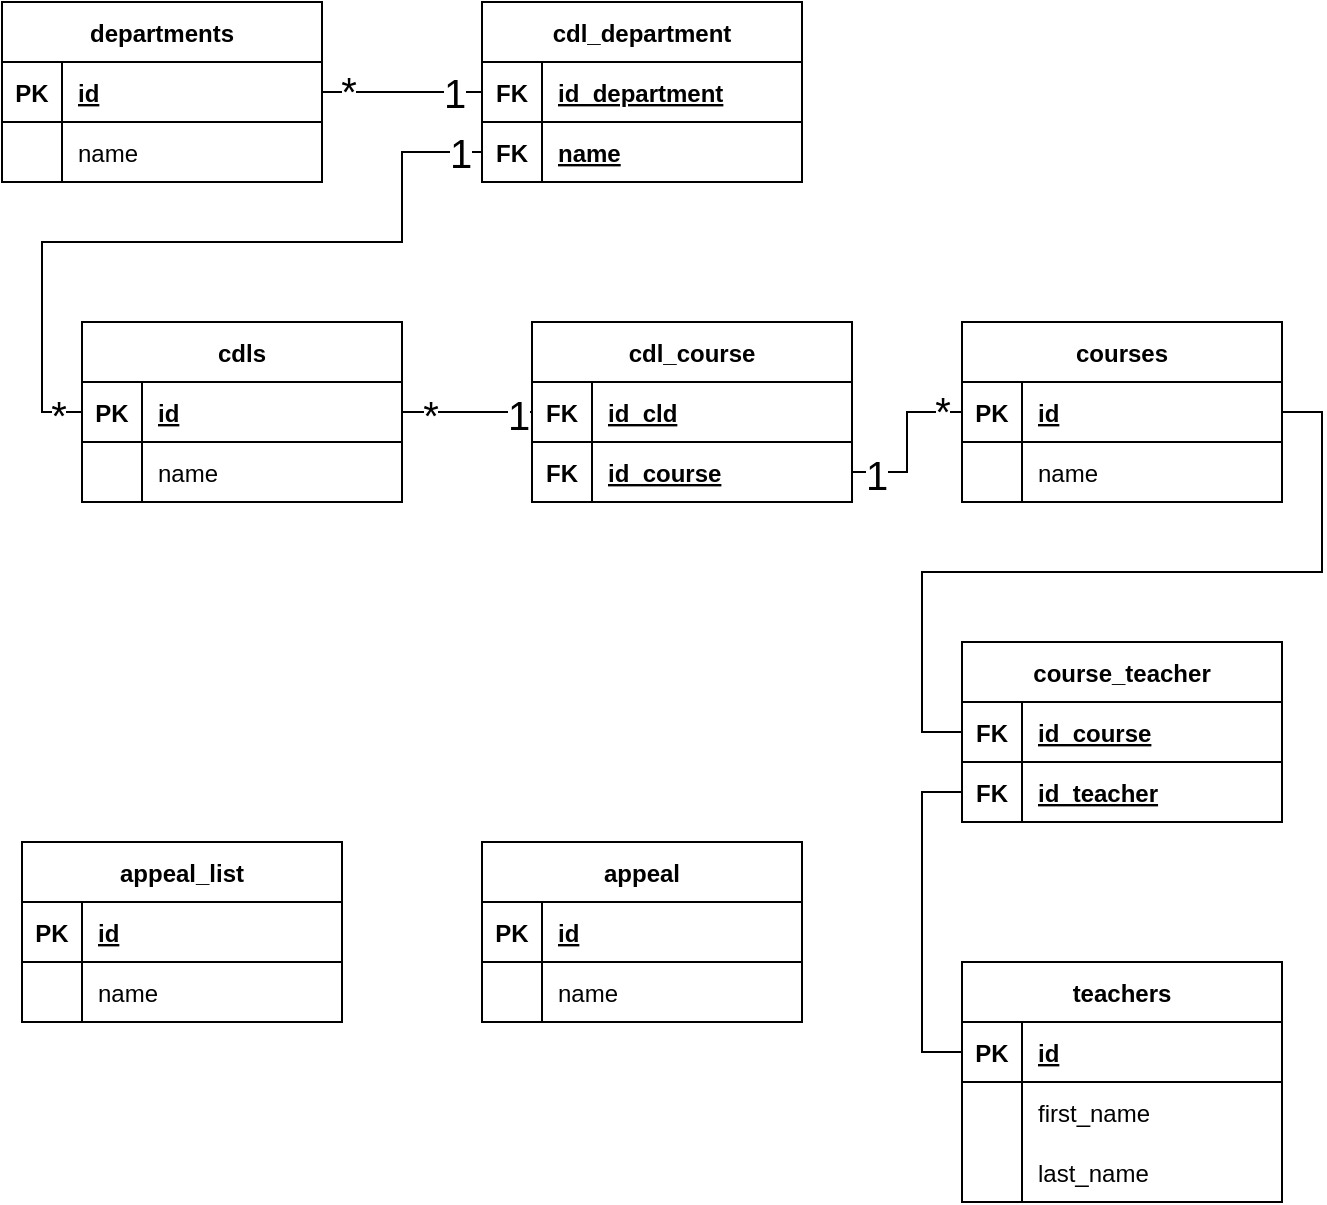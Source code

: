 <mxfile version="20.8.23" type="github">
  <diagram id="R2lEEEUBdFMjLlhIrx00" name="Page-1">
    <mxGraphModel dx="1194" dy="766" grid="1" gridSize="10" guides="1" tooltips="1" connect="1" arrows="1" fold="1" page="1" pageScale="1" pageWidth="850" pageHeight="1100" math="0" shadow="0" extFonts="Permanent Marker^https://fonts.googleapis.com/css?family=Permanent+Marker">
      <root>
        <mxCell id="0" />
        <mxCell id="1" parent="0" />
        <mxCell id="ccKUjqN4InWW9yw_qrIi-1" value="departments" style="shape=table;startSize=30;container=1;collapsible=1;childLayout=tableLayout;fixedRows=1;rowLines=0;fontStyle=1;align=center;resizeLast=1;" vertex="1" parent="1">
          <mxGeometry x="80" y="40" width="160" height="90" as="geometry" />
        </mxCell>
        <mxCell id="ccKUjqN4InWW9yw_qrIi-2" value="" style="shape=tableRow;horizontal=0;startSize=0;swimlaneHead=0;swimlaneBody=0;fillColor=none;collapsible=0;dropTarget=0;points=[[0,0.5],[1,0.5]];portConstraint=eastwest;top=0;left=0;right=0;bottom=1;" vertex="1" parent="ccKUjqN4InWW9yw_qrIi-1">
          <mxGeometry y="30" width="160" height="30" as="geometry" />
        </mxCell>
        <mxCell id="ccKUjqN4InWW9yw_qrIi-3" value="PK" style="shape=partialRectangle;connectable=0;fillColor=none;top=0;left=0;bottom=0;right=0;fontStyle=1;overflow=hidden;" vertex="1" parent="ccKUjqN4InWW9yw_qrIi-2">
          <mxGeometry width="30" height="30" as="geometry">
            <mxRectangle width="30" height="30" as="alternateBounds" />
          </mxGeometry>
        </mxCell>
        <mxCell id="ccKUjqN4InWW9yw_qrIi-4" value="id" style="shape=partialRectangle;connectable=0;fillColor=none;top=0;left=0;bottom=0;right=0;align=left;spacingLeft=6;fontStyle=5;overflow=hidden;" vertex="1" parent="ccKUjqN4InWW9yw_qrIi-2">
          <mxGeometry x="30" width="130" height="30" as="geometry">
            <mxRectangle width="130" height="30" as="alternateBounds" />
          </mxGeometry>
        </mxCell>
        <mxCell id="ccKUjqN4InWW9yw_qrIi-5" value="" style="shape=tableRow;horizontal=0;startSize=0;swimlaneHead=0;swimlaneBody=0;fillColor=none;collapsible=0;dropTarget=0;points=[[0,0.5],[1,0.5]];portConstraint=eastwest;top=0;left=0;right=0;bottom=0;" vertex="1" parent="ccKUjqN4InWW9yw_qrIi-1">
          <mxGeometry y="60" width="160" height="30" as="geometry" />
        </mxCell>
        <mxCell id="ccKUjqN4InWW9yw_qrIi-6" value="" style="shape=partialRectangle;connectable=0;fillColor=none;top=0;left=0;bottom=0;right=0;editable=1;overflow=hidden;" vertex="1" parent="ccKUjqN4InWW9yw_qrIi-5">
          <mxGeometry width="30" height="30" as="geometry">
            <mxRectangle width="30" height="30" as="alternateBounds" />
          </mxGeometry>
        </mxCell>
        <mxCell id="ccKUjqN4InWW9yw_qrIi-7" value="name" style="shape=partialRectangle;connectable=0;fillColor=none;top=0;left=0;bottom=0;right=0;align=left;spacingLeft=6;overflow=hidden;" vertex="1" parent="ccKUjqN4InWW9yw_qrIi-5">
          <mxGeometry x="30" width="130" height="30" as="geometry">
            <mxRectangle width="130" height="30" as="alternateBounds" />
          </mxGeometry>
        </mxCell>
        <mxCell id="ccKUjqN4InWW9yw_qrIi-14" value="cdl_department" style="shape=table;startSize=30;container=1;collapsible=1;childLayout=tableLayout;fixedRows=1;rowLines=0;fontStyle=1;align=center;resizeLast=1;" vertex="1" parent="1">
          <mxGeometry x="320" y="40" width="160" height="90" as="geometry" />
        </mxCell>
        <mxCell id="ccKUjqN4InWW9yw_qrIi-15" value="" style="shape=tableRow;horizontal=0;startSize=0;swimlaneHead=0;swimlaneBody=0;fillColor=none;collapsible=0;dropTarget=0;points=[[0,0.5],[1,0.5]];portConstraint=eastwest;top=0;left=0;right=0;bottom=1;" vertex="1" parent="ccKUjqN4InWW9yw_qrIi-14">
          <mxGeometry y="30" width="160" height="30" as="geometry" />
        </mxCell>
        <mxCell id="ccKUjqN4InWW9yw_qrIi-16" value="FK" style="shape=partialRectangle;connectable=0;fillColor=none;top=0;left=0;bottom=0;right=0;fontStyle=1;overflow=hidden;" vertex="1" parent="ccKUjqN4InWW9yw_qrIi-15">
          <mxGeometry width="30" height="30" as="geometry">
            <mxRectangle width="30" height="30" as="alternateBounds" />
          </mxGeometry>
        </mxCell>
        <mxCell id="ccKUjqN4InWW9yw_qrIi-17" value="id_department" style="shape=partialRectangle;connectable=0;fillColor=none;top=0;left=0;bottom=0;right=0;align=left;spacingLeft=6;fontStyle=5;overflow=hidden;" vertex="1" parent="ccKUjqN4InWW9yw_qrIi-15">
          <mxGeometry x="30" width="130" height="30" as="geometry">
            <mxRectangle width="130" height="30" as="alternateBounds" />
          </mxGeometry>
        </mxCell>
        <mxCell id="ccKUjqN4InWW9yw_qrIi-18" value="" style="shape=tableRow;horizontal=0;startSize=0;swimlaneHead=0;swimlaneBody=0;fillColor=none;collapsible=0;dropTarget=0;points=[[0,0.5],[1,0.5]];portConstraint=eastwest;top=0;left=0;right=0;bottom=0;" vertex="1" parent="ccKUjqN4InWW9yw_qrIi-14">
          <mxGeometry y="60" width="160" height="30" as="geometry" />
        </mxCell>
        <mxCell id="ccKUjqN4InWW9yw_qrIi-19" value="FK" style="shape=partialRectangle;connectable=0;fillColor=none;top=0;left=0;bottom=0;right=0;editable=1;overflow=hidden;fontStyle=1" vertex="1" parent="ccKUjqN4InWW9yw_qrIi-18">
          <mxGeometry width="30" height="30" as="geometry">
            <mxRectangle width="30" height="30" as="alternateBounds" />
          </mxGeometry>
        </mxCell>
        <mxCell id="ccKUjqN4InWW9yw_qrIi-20" value="name" style="shape=partialRectangle;connectable=0;fillColor=none;top=0;left=0;bottom=0;right=0;align=left;spacingLeft=6;overflow=hidden;fontStyle=5" vertex="1" parent="ccKUjqN4InWW9yw_qrIi-18">
          <mxGeometry x="30" width="130" height="30" as="geometry">
            <mxRectangle width="130" height="30" as="alternateBounds" />
          </mxGeometry>
        </mxCell>
        <mxCell id="ccKUjqN4InWW9yw_qrIi-21" value="cdls" style="shape=table;startSize=30;container=1;collapsible=1;childLayout=tableLayout;fixedRows=1;rowLines=0;fontStyle=1;align=center;resizeLast=1;" vertex="1" parent="1">
          <mxGeometry x="120" y="200" width="160" height="90" as="geometry" />
        </mxCell>
        <mxCell id="ccKUjqN4InWW9yw_qrIi-22" value="" style="shape=tableRow;horizontal=0;startSize=0;swimlaneHead=0;swimlaneBody=0;fillColor=none;collapsible=0;dropTarget=0;points=[[0,0.5],[1,0.5]];portConstraint=eastwest;top=0;left=0;right=0;bottom=1;" vertex="1" parent="ccKUjqN4InWW9yw_qrIi-21">
          <mxGeometry y="30" width="160" height="30" as="geometry" />
        </mxCell>
        <mxCell id="ccKUjqN4InWW9yw_qrIi-23" value="PK" style="shape=partialRectangle;connectable=0;fillColor=none;top=0;left=0;bottom=0;right=0;fontStyle=1;overflow=hidden;" vertex="1" parent="ccKUjqN4InWW9yw_qrIi-22">
          <mxGeometry width="30" height="30" as="geometry">
            <mxRectangle width="30" height="30" as="alternateBounds" />
          </mxGeometry>
        </mxCell>
        <mxCell id="ccKUjqN4InWW9yw_qrIi-24" value="id" style="shape=partialRectangle;connectable=0;fillColor=none;top=0;left=0;bottom=0;right=0;align=left;spacingLeft=6;fontStyle=5;overflow=hidden;" vertex="1" parent="ccKUjqN4InWW9yw_qrIi-22">
          <mxGeometry x="30" width="130" height="30" as="geometry">
            <mxRectangle width="130" height="30" as="alternateBounds" />
          </mxGeometry>
        </mxCell>
        <mxCell id="ccKUjqN4InWW9yw_qrIi-25" value="" style="shape=tableRow;horizontal=0;startSize=0;swimlaneHead=0;swimlaneBody=0;fillColor=none;collapsible=0;dropTarget=0;points=[[0,0.5],[1,0.5]];portConstraint=eastwest;top=0;left=0;right=0;bottom=0;" vertex="1" parent="ccKUjqN4InWW9yw_qrIi-21">
          <mxGeometry y="60" width="160" height="30" as="geometry" />
        </mxCell>
        <mxCell id="ccKUjqN4InWW9yw_qrIi-26" value="" style="shape=partialRectangle;connectable=0;fillColor=none;top=0;left=0;bottom=0;right=0;editable=1;overflow=hidden;" vertex="1" parent="ccKUjqN4InWW9yw_qrIi-25">
          <mxGeometry width="30" height="30" as="geometry">
            <mxRectangle width="30" height="30" as="alternateBounds" />
          </mxGeometry>
        </mxCell>
        <mxCell id="ccKUjqN4InWW9yw_qrIi-27" value="name" style="shape=partialRectangle;connectable=0;fillColor=none;top=0;left=0;bottom=0;right=0;align=left;spacingLeft=6;overflow=hidden;" vertex="1" parent="ccKUjqN4InWW9yw_qrIi-25">
          <mxGeometry x="30" width="130" height="30" as="geometry">
            <mxRectangle width="130" height="30" as="alternateBounds" />
          </mxGeometry>
        </mxCell>
        <mxCell id="ccKUjqN4InWW9yw_qrIi-28" value="teachers" style="shape=table;startSize=30;container=1;collapsible=1;childLayout=tableLayout;fixedRows=1;rowLines=0;fontStyle=1;align=center;resizeLast=1;" vertex="1" parent="1">
          <mxGeometry x="560" y="520" width="160" height="120" as="geometry" />
        </mxCell>
        <mxCell id="ccKUjqN4InWW9yw_qrIi-29" value="" style="shape=tableRow;horizontal=0;startSize=0;swimlaneHead=0;swimlaneBody=0;fillColor=none;collapsible=0;dropTarget=0;points=[[0,0.5],[1,0.5]];portConstraint=eastwest;top=0;left=0;right=0;bottom=1;" vertex="1" parent="ccKUjqN4InWW9yw_qrIi-28">
          <mxGeometry y="30" width="160" height="30" as="geometry" />
        </mxCell>
        <mxCell id="ccKUjqN4InWW9yw_qrIi-30" value="PK" style="shape=partialRectangle;connectable=0;fillColor=none;top=0;left=0;bottom=0;right=0;fontStyle=1;overflow=hidden;" vertex="1" parent="ccKUjqN4InWW9yw_qrIi-29">
          <mxGeometry width="30" height="30" as="geometry">
            <mxRectangle width="30" height="30" as="alternateBounds" />
          </mxGeometry>
        </mxCell>
        <mxCell id="ccKUjqN4InWW9yw_qrIi-31" value="id" style="shape=partialRectangle;connectable=0;fillColor=none;top=0;left=0;bottom=0;right=0;align=left;spacingLeft=6;fontStyle=5;overflow=hidden;" vertex="1" parent="ccKUjqN4InWW9yw_qrIi-29">
          <mxGeometry x="30" width="130" height="30" as="geometry">
            <mxRectangle width="130" height="30" as="alternateBounds" />
          </mxGeometry>
        </mxCell>
        <mxCell id="ccKUjqN4InWW9yw_qrIi-32" value="" style="shape=tableRow;horizontal=0;startSize=0;swimlaneHead=0;swimlaneBody=0;fillColor=none;collapsible=0;dropTarget=0;points=[[0,0.5],[1,0.5]];portConstraint=eastwest;top=0;left=0;right=0;bottom=0;" vertex="1" parent="ccKUjqN4InWW9yw_qrIi-28">
          <mxGeometry y="60" width="160" height="30" as="geometry" />
        </mxCell>
        <mxCell id="ccKUjqN4InWW9yw_qrIi-33" value="" style="shape=partialRectangle;connectable=0;fillColor=none;top=0;left=0;bottom=0;right=0;editable=1;overflow=hidden;" vertex="1" parent="ccKUjqN4InWW9yw_qrIi-32">
          <mxGeometry width="30" height="30" as="geometry">
            <mxRectangle width="30" height="30" as="alternateBounds" />
          </mxGeometry>
        </mxCell>
        <mxCell id="ccKUjqN4InWW9yw_qrIi-34" value="first_name" style="shape=partialRectangle;connectable=0;fillColor=none;top=0;left=0;bottom=0;right=0;align=left;spacingLeft=6;overflow=hidden;" vertex="1" parent="ccKUjqN4InWW9yw_qrIi-32">
          <mxGeometry x="30" width="130" height="30" as="geometry">
            <mxRectangle width="130" height="30" as="alternateBounds" />
          </mxGeometry>
        </mxCell>
        <mxCell id="ccKUjqN4InWW9yw_qrIi-35" style="shape=tableRow;horizontal=0;startSize=0;swimlaneHead=0;swimlaneBody=0;fillColor=none;collapsible=0;dropTarget=0;points=[[0,0.5],[1,0.5]];portConstraint=eastwest;top=0;left=0;right=0;bottom=0;" vertex="1" parent="ccKUjqN4InWW9yw_qrIi-28">
          <mxGeometry y="90" width="160" height="30" as="geometry" />
        </mxCell>
        <mxCell id="ccKUjqN4InWW9yw_qrIi-36" style="shape=partialRectangle;connectable=0;fillColor=none;top=0;left=0;bottom=0;right=0;editable=1;overflow=hidden;" vertex="1" parent="ccKUjqN4InWW9yw_qrIi-35">
          <mxGeometry width="30" height="30" as="geometry">
            <mxRectangle width="30" height="30" as="alternateBounds" />
          </mxGeometry>
        </mxCell>
        <mxCell id="ccKUjqN4InWW9yw_qrIi-37" value="last_name" style="shape=partialRectangle;connectable=0;fillColor=none;top=0;left=0;bottom=0;right=0;align=left;spacingLeft=6;overflow=hidden;" vertex="1" parent="ccKUjqN4InWW9yw_qrIi-35">
          <mxGeometry x="30" width="130" height="30" as="geometry">
            <mxRectangle width="130" height="30" as="alternateBounds" />
          </mxGeometry>
        </mxCell>
        <mxCell id="ccKUjqN4InWW9yw_qrIi-38" value="appeal_list" style="shape=table;startSize=30;container=1;collapsible=1;childLayout=tableLayout;fixedRows=1;rowLines=0;fontStyle=1;align=center;resizeLast=1;" vertex="1" parent="1">
          <mxGeometry x="90" y="460" width="160" height="90" as="geometry" />
        </mxCell>
        <mxCell id="ccKUjqN4InWW9yw_qrIi-39" value="" style="shape=tableRow;horizontal=0;startSize=0;swimlaneHead=0;swimlaneBody=0;fillColor=none;collapsible=0;dropTarget=0;points=[[0,0.5],[1,0.5]];portConstraint=eastwest;top=0;left=0;right=0;bottom=1;" vertex="1" parent="ccKUjqN4InWW9yw_qrIi-38">
          <mxGeometry y="30" width="160" height="30" as="geometry" />
        </mxCell>
        <mxCell id="ccKUjqN4InWW9yw_qrIi-40" value="PK" style="shape=partialRectangle;connectable=0;fillColor=none;top=0;left=0;bottom=0;right=0;fontStyle=1;overflow=hidden;" vertex="1" parent="ccKUjqN4InWW9yw_qrIi-39">
          <mxGeometry width="30" height="30" as="geometry">
            <mxRectangle width="30" height="30" as="alternateBounds" />
          </mxGeometry>
        </mxCell>
        <mxCell id="ccKUjqN4InWW9yw_qrIi-41" value="id" style="shape=partialRectangle;connectable=0;fillColor=none;top=0;left=0;bottom=0;right=0;align=left;spacingLeft=6;fontStyle=5;overflow=hidden;" vertex="1" parent="ccKUjqN4InWW9yw_qrIi-39">
          <mxGeometry x="30" width="130" height="30" as="geometry">
            <mxRectangle width="130" height="30" as="alternateBounds" />
          </mxGeometry>
        </mxCell>
        <mxCell id="ccKUjqN4InWW9yw_qrIi-42" value="" style="shape=tableRow;horizontal=0;startSize=0;swimlaneHead=0;swimlaneBody=0;fillColor=none;collapsible=0;dropTarget=0;points=[[0,0.5],[1,0.5]];portConstraint=eastwest;top=0;left=0;right=0;bottom=0;" vertex="1" parent="ccKUjqN4InWW9yw_qrIi-38">
          <mxGeometry y="60" width="160" height="30" as="geometry" />
        </mxCell>
        <mxCell id="ccKUjqN4InWW9yw_qrIi-43" value="" style="shape=partialRectangle;connectable=0;fillColor=none;top=0;left=0;bottom=0;right=0;editable=1;overflow=hidden;" vertex="1" parent="ccKUjqN4InWW9yw_qrIi-42">
          <mxGeometry width="30" height="30" as="geometry">
            <mxRectangle width="30" height="30" as="alternateBounds" />
          </mxGeometry>
        </mxCell>
        <mxCell id="ccKUjqN4InWW9yw_qrIi-44" value="name" style="shape=partialRectangle;connectable=0;fillColor=none;top=0;left=0;bottom=0;right=0;align=left;spacingLeft=6;overflow=hidden;" vertex="1" parent="ccKUjqN4InWW9yw_qrIi-42">
          <mxGeometry x="30" width="130" height="30" as="geometry">
            <mxRectangle width="130" height="30" as="alternateBounds" />
          </mxGeometry>
        </mxCell>
        <mxCell id="ccKUjqN4InWW9yw_qrIi-45" value="appeal" style="shape=table;startSize=30;container=1;collapsible=1;childLayout=tableLayout;fixedRows=1;rowLines=0;fontStyle=1;align=center;resizeLast=1;" vertex="1" parent="1">
          <mxGeometry x="320" y="460" width="160" height="90" as="geometry" />
        </mxCell>
        <mxCell id="ccKUjqN4InWW9yw_qrIi-46" value="" style="shape=tableRow;horizontal=0;startSize=0;swimlaneHead=0;swimlaneBody=0;fillColor=none;collapsible=0;dropTarget=0;points=[[0,0.5],[1,0.5]];portConstraint=eastwest;top=0;left=0;right=0;bottom=1;" vertex="1" parent="ccKUjqN4InWW9yw_qrIi-45">
          <mxGeometry y="30" width="160" height="30" as="geometry" />
        </mxCell>
        <mxCell id="ccKUjqN4InWW9yw_qrIi-47" value="PK" style="shape=partialRectangle;connectable=0;fillColor=none;top=0;left=0;bottom=0;right=0;fontStyle=1;overflow=hidden;" vertex="1" parent="ccKUjqN4InWW9yw_qrIi-46">
          <mxGeometry width="30" height="30" as="geometry">
            <mxRectangle width="30" height="30" as="alternateBounds" />
          </mxGeometry>
        </mxCell>
        <mxCell id="ccKUjqN4InWW9yw_qrIi-48" value="id" style="shape=partialRectangle;connectable=0;fillColor=none;top=0;left=0;bottom=0;right=0;align=left;spacingLeft=6;fontStyle=5;overflow=hidden;" vertex="1" parent="ccKUjqN4InWW9yw_qrIi-46">
          <mxGeometry x="30" width="130" height="30" as="geometry">
            <mxRectangle width="130" height="30" as="alternateBounds" />
          </mxGeometry>
        </mxCell>
        <mxCell id="ccKUjqN4InWW9yw_qrIi-49" value="" style="shape=tableRow;horizontal=0;startSize=0;swimlaneHead=0;swimlaneBody=0;fillColor=none;collapsible=0;dropTarget=0;points=[[0,0.5],[1,0.5]];portConstraint=eastwest;top=0;left=0;right=0;bottom=0;" vertex="1" parent="ccKUjqN4InWW9yw_qrIi-45">
          <mxGeometry y="60" width="160" height="30" as="geometry" />
        </mxCell>
        <mxCell id="ccKUjqN4InWW9yw_qrIi-50" value="" style="shape=partialRectangle;connectable=0;fillColor=none;top=0;left=0;bottom=0;right=0;editable=1;overflow=hidden;" vertex="1" parent="ccKUjqN4InWW9yw_qrIi-49">
          <mxGeometry width="30" height="30" as="geometry">
            <mxRectangle width="30" height="30" as="alternateBounds" />
          </mxGeometry>
        </mxCell>
        <mxCell id="ccKUjqN4InWW9yw_qrIi-51" value="name" style="shape=partialRectangle;connectable=0;fillColor=none;top=0;left=0;bottom=0;right=0;align=left;spacingLeft=6;overflow=hidden;" vertex="1" parent="ccKUjqN4InWW9yw_qrIi-49">
          <mxGeometry x="30" width="130" height="30" as="geometry">
            <mxRectangle width="130" height="30" as="alternateBounds" />
          </mxGeometry>
        </mxCell>
        <mxCell id="ccKUjqN4InWW9yw_qrIi-52" value="courses" style="shape=table;startSize=30;container=1;collapsible=1;childLayout=tableLayout;fixedRows=1;rowLines=0;fontStyle=1;align=center;resizeLast=1;" vertex="1" parent="1">
          <mxGeometry x="560" y="200" width="160" height="90" as="geometry" />
        </mxCell>
        <mxCell id="ccKUjqN4InWW9yw_qrIi-53" value="" style="shape=tableRow;horizontal=0;startSize=0;swimlaneHead=0;swimlaneBody=0;fillColor=none;collapsible=0;dropTarget=0;points=[[0,0.5],[1,0.5]];portConstraint=eastwest;top=0;left=0;right=0;bottom=1;" vertex="1" parent="ccKUjqN4InWW9yw_qrIi-52">
          <mxGeometry y="30" width="160" height="30" as="geometry" />
        </mxCell>
        <mxCell id="ccKUjqN4InWW9yw_qrIi-54" value="PK" style="shape=partialRectangle;connectable=0;fillColor=none;top=0;left=0;bottom=0;right=0;fontStyle=1;overflow=hidden;" vertex="1" parent="ccKUjqN4InWW9yw_qrIi-53">
          <mxGeometry width="30" height="30" as="geometry">
            <mxRectangle width="30" height="30" as="alternateBounds" />
          </mxGeometry>
        </mxCell>
        <mxCell id="ccKUjqN4InWW9yw_qrIi-55" value="id" style="shape=partialRectangle;connectable=0;fillColor=none;top=0;left=0;bottom=0;right=0;align=left;spacingLeft=6;fontStyle=5;overflow=hidden;" vertex="1" parent="ccKUjqN4InWW9yw_qrIi-53">
          <mxGeometry x="30" width="130" height="30" as="geometry">
            <mxRectangle width="130" height="30" as="alternateBounds" />
          </mxGeometry>
        </mxCell>
        <mxCell id="ccKUjqN4InWW9yw_qrIi-56" value="" style="shape=tableRow;horizontal=0;startSize=0;swimlaneHead=0;swimlaneBody=0;fillColor=none;collapsible=0;dropTarget=0;points=[[0,0.5],[1,0.5]];portConstraint=eastwest;top=0;left=0;right=0;bottom=0;" vertex="1" parent="ccKUjqN4InWW9yw_qrIi-52">
          <mxGeometry y="60" width="160" height="30" as="geometry" />
        </mxCell>
        <mxCell id="ccKUjqN4InWW9yw_qrIi-57" value="" style="shape=partialRectangle;connectable=0;fillColor=none;top=0;left=0;bottom=0;right=0;editable=1;overflow=hidden;" vertex="1" parent="ccKUjqN4InWW9yw_qrIi-56">
          <mxGeometry width="30" height="30" as="geometry">
            <mxRectangle width="30" height="30" as="alternateBounds" />
          </mxGeometry>
        </mxCell>
        <mxCell id="ccKUjqN4InWW9yw_qrIi-58" value="name" style="shape=partialRectangle;connectable=0;fillColor=none;top=0;left=0;bottom=0;right=0;align=left;spacingLeft=6;overflow=hidden;" vertex="1" parent="ccKUjqN4InWW9yw_qrIi-56">
          <mxGeometry x="30" width="130" height="30" as="geometry">
            <mxRectangle width="130" height="30" as="alternateBounds" />
          </mxGeometry>
        </mxCell>
        <mxCell id="ccKUjqN4InWW9yw_qrIi-60" value="cdl_course" style="shape=table;startSize=30;container=1;collapsible=1;childLayout=tableLayout;fixedRows=1;rowLines=0;fontStyle=1;align=center;resizeLast=1;" vertex="1" parent="1">
          <mxGeometry x="345" y="200" width="160" height="90" as="geometry" />
        </mxCell>
        <mxCell id="ccKUjqN4InWW9yw_qrIi-61" value="" style="shape=tableRow;horizontal=0;startSize=0;swimlaneHead=0;swimlaneBody=0;fillColor=none;collapsible=0;dropTarget=0;points=[[0,0.5],[1,0.5]];portConstraint=eastwest;top=0;left=0;right=0;bottom=1;" vertex="1" parent="ccKUjqN4InWW9yw_qrIi-60">
          <mxGeometry y="30" width="160" height="30" as="geometry" />
        </mxCell>
        <mxCell id="ccKUjqN4InWW9yw_qrIi-62" value="FK" style="shape=partialRectangle;connectable=0;fillColor=none;top=0;left=0;bottom=0;right=0;fontStyle=1;overflow=hidden;" vertex="1" parent="ccKUjqN4InWW9yw_qrIi-61">
          <mxGeometry width="30" height="30" as="geometry">
            <mxRectangle width="30" height="30" as="alternateBounds" />
          </mxGeometry>
        </mxCell>
        <mxCell id="ccKUjqN4InWW9yw_qrIi-63" value="id_cld" style="shape=partialRectangle;connectable=0;fillColor=none;top=0;left=0;bottom=0;right=0;align=left;spacingLeft=6;fontStyle=5;overflow=hidden;" vertex="1" parent="ccKUjqN4InWW9yw_qrIi-61">
          <mxGeometry x="30" width="130" height="30" as="geometry">
            <mxRectangle width="130" height="30" as="alternateBounds" />
          </mxGeometry>
        </mxCell>
        <mxCell id="ccKUjqN4InWW9yw_qrIi-64" value="" style="shape=tableRow;horizontal=0;startSize=0;swimlaneHead=0;swimlaneBody=0;fillColor=none;collapsible=0;dropTarget=0;points=[[0,0.5],[1,0.5]];portConstraint=eastwest;top=0;left=0;right=0;bottom=0;" vertex="1" parent="ccKUjqN4InWW9yw_qrIi-60">
          <mxGeometry y="60" width="160" height="30" as="geometry" />
        </mxCell>
        <mxCell id="ccKUjqN4InWW9yw_qrIi-65" value="FK" style="shape=partialRectangle;connectable=0;fillColor=none;top=0;left=0;bottom=0;right=0;editable=1;overflow=hidden;fontStyle=1" vertex="1" parent="ccKUjqN4InWW9yw_qrIi-64">
          <mxGeometry width="30" height="30" as="geometry">
            <mxRectangle width="30" height="30" as="alternateBounds" />
          </mxGeometry>
        </mxCell>
        <mxCell id="ccKUjqN4InWW9yw_qrIi-66" value="id_course" style="shape=partialRectangle;connectable=0;fillColor=none;top=0;left=0;bottom=0;right=0;align=left;spacingLeft=6;overflow=hidden;fontStyle=5" vertex="1" parent="ccKUjqN4InWW9yw_qrIi-64">
          <mxGeometry x="30" width="130" height="30" as="geometry">
            <mxRectangle width="130" height="30" as="alternateBounds" />
          </mxGeometry>
        </mxCell>
        <mxCell id="ccKUjqN4InWW9yw_qrIi-67" style="edgeStyle=orthogonalEdgeStyle;rounded=0;orthogonalLoop=1;jettySize=auto;html=1;entryX=1;entryY=0.5;entryDx=0;entryDy=0;endArrow=none;endFill=0;" edge="1" parent="1" source="ccKUjqN4InWW9yw_qrIi-61" target="ccKUjqN4InWW9yw_qrIi-22">
          <mxGeometry relative="1" as="geometry" />
        </mxCell>
        <mxCell id="ccKUjqN4InWW9yw_qrIi-69" value="&lt;font style=&quot;font-size: 20px;&quot;&gt;*&lt;/font&gt;" style="edgeLabel;html=1;align=center;verticalAlign=middle;resizable=0;points=[];" vertex="1" connectable="0" parent="ccKUjqN4InWW9yw_qrIi-67">
          <mxGeometry x="0.569" y="1" relative="1" as="geometry">
            <mxPoint as="offset" />
          </mxGeometry>
        </mxCell>
        <mxCell id="ccKUjqN4InWW9yw_qrIi-71" value="1" style="edgeLabel;html=1;align=center;verticalAlign=middle;resizable=0;points=[];fontSize=20;" vertex="1" connectable="0" parent="ccKUjqN4InWW9yw_qrIi-67">
          <mxGeometry x="-0.772" y="1" relative="1" as="geometry">
            <mxPoint as="offset" />
          </mxGeometry>
        </mxCell>
        <mxCell id="ccKUjqN4InWW9yw_qrIi-68" style="edgeStyle=orthogonalEdgeStyle;rounded=0;orthogonalLoop=1;jettySize=auto;html=1;entryX=0;entryY=0.5;entryDx=0;entryDy=0;endArrow=none;endFill=0;" edge="1" parent="1" source="ccKUjqN4InWW9yw_qrIi-64" target="ccKUjqN4InWW9yw_qrIi-53">
          <mxGeometry relative="1" as="geometry" />
        </mxCell>
        <mxCell id="ccKUjqN4InWW9yw_qrIi-70" value="*" style="edgeLabel;html=1;align=center;verticalAlign=middle;resizable=0;points=[];fontSize=20;" vertex="1" connectable="0" parent="ccKUjqN4InWW9yw_qrIi-68">
          <mxGeometry x="0.765" y="1" relative="1" as="geometry">
            <mxPoint as="offset" />
          </mxGeometry>
        </mxCell>
        <mxCell id="ccKUjqN4InWW9yw_qrIi-72" value="1" style="edgeLabel;html=1;align=center;verticalAlign=middle;resizable=0;points=[];fontSize=20;" vertex="1" connectable="0" parent="ccKUjqN4InWW9yw_qrIi-68">
          <mxGeometry x="-0.732" y="-1" relative="1" as="geometry">
            <mxPoint as="offset" />
          </mxGeometry>
        </mxCell>
        <mxCell id="ccKUjqN4InWW9yw_qrIi-73" style="edgeStyle=orthogonalEdgeStyle;rounded=0;orthogonalLoop=1;jettySize=auto;html=1;entryX=1;entryY=0.5;entryDx=0;entryDy=0;fontSize=20;endArrow=none;endFill=0;" edge="1" parent="1" source="ccKUjqN4InWW9yw_qrIi-15" target="ccKUjqN4InWW9yw_qrIi-2">
          <mxGeometry relative="1" as="geometry" />
        </mxCell>
        <mxCell id="ccKUjqN4InWW9yw_qrIi-75" value="*" style="edgeLabel;html=1;align=center;verticalAlign=middle;resizable=0;points=[];fontSize=20;" vertex="1" connectable="0" parent="ccKUjqN4InWW9yw_qrIi-73">
          <mxGeometry x="0.675" y="-1" relative="1" as="geometry">
            <mxPoint as="offset" />
          </mxGeometry>
        </mxCell>
        <mxCell id="ccKUjqN4InWW9yw_qrIi-79" value="1" style="edgeLabel;html=1;align=center;verticalAlign=middle;resizable=0;points=[];fontSize=20;" vertex="1" connectable="0" parent="ccKUjqN4InWW9yw_qrIi-73">
          <mxGeometry x="-0.65" relative="1" as="geometry">
            <mxPoint as="offset" />
          </mxGeometry>
        </mxCell>
        <mxCell id="ccKUjqN4InWW9yw_qrIi-74" style="edgeStyle=orthogonalEdgeStyle;rounded=0;orthogonalLoop=1;jettySize=auto;html=1;entryX=0;entryY=0.5;entryDx=0;entryDy=0;fontSize=20;endArrow=none;endFill=0;" edge="1" parent="1" source="ccKUjqN4InWW9yw_qrIi-18" target="ccKUjqN4InWW9yw_qrIi-22">
          <mxGeometry relative="1" as="geometry">
            <Array as="points">
              <mxPoint x="280" y="115" />
              <mxPoint x="280" y="160" />
              <mxPoint x="100" y="160" />
              <mxPoint x="100" y="245" />
            </Array>
          </mxGeometry>
        </mxCell>
        <mxCell id="ccKUjqN4InWW9yw_qrIi-80" value="1" style="edgeLabel;html=1;align=center;verticalAlign=middle;resizable=0;points=[];fontSize=20;" vertex="1" connectable="0" parent="ccKUjqN4InWW9yw_qrIi-74">
          <mxGeometry x="-0.941" relative="1" as="geometry">
            <mxPoint as="offset" />
          </mxGeometry>
        </mxCell>
        <mxCell id="ccKUjqN4InWW9yw_qrIi-81" value="*" style="edgeLabel;html=1;align=center;verticalAlign=middle;resizable=0;points=[];fontSize=20;" vertex="1" connectable="0" parent="ccKUjqN4InWW9yw_qrIi-74">
          <mxGeometry x="0.935" y="-1" relative="1" as="geometry">
            <mxPoint as="offset" />
          </mxGeometry>
        </mxCell>
        <mxCell id="ccKUjqN4InWW9yw_qrIi-82" value="course_teacher" style="shape=table;startSize=30;container=1;collapsible=1;childLayout=tableLayout;fixedRows=1;rowLines=0;fontStyle=1;align=center;resizeLast=1;" vertex="1" parent="1">
          <mxGeometry x="560" y="360" width="160" height="90" as="geometry" />
        </mxCell>
        <mxCell id="ccKUjqN4InWW9yw_qrIi-83" value="" style="shape=tableRow;horizontal=0;startSize=0;swimlaneHead=0;swimlaneBody=0;fillColor=none;collapsible=0;dropTarget=0;points=[[0,0.5],[1,0.5]];portConstraint=eastwest;top=0;left=0;right=0;bottom=1;" vertex="1" parent="ccKUjqN4InWW9yw_qrIi-82">
          <mxGeometry y="30" width="160" height="30" as="geometry" />
        </mxCell>
        <mxCell id="ccKUjqN4InWW9yw_qrIi-84" value="FK" style="shape=partialRectangle;connectable=0;fillColor=none;top=0;left=0;bottom=0;right=0;fontStyle=1;overflow=hidden;" vertex="1" parent="ccKUjqN4InWW9yw_qrIi-83">
          <mxGeometry width="30" height="30" as="geometry">
            <mxRectangle width="30" height="30" as="alternateBounds" />
          </mxGeometry>
        </mxCell>
        <mxCell id="ccKUjqN4InWW9yw_qrIi-85" value="id_course" style="shape=partialRectangle;connectable=0;fillColor=none;top=0;left=0;bottom=0;right=0;align=left;spacingLeft=6;fontStyle=5;overflow=hidden;" vertex="1" parent="ccKUjqN4InWW9yw_qrIi-83">
          <mxGeometry x="30" width="130" height="30" as="geometry">
            <mxRectangle width="130" height="30" as="alternateBounds" />
          </mxGeometry>
        </mxCell>
        <mxCell id="ccKUjqN4InWW9yw_qrIi-86" value="" style="shape=tableRow;horizontal=0;startSize=0;swimlaneHead=0;swimlaneBody=0;fillColor=none;collapsible=0;dropTarget=0;points=[[0,0.5],[1,0.5]];portConstraint=eastwest;top=0;left=0;right=0;bottom=0;" vertex="1" parent="ccKUjqN4InWW9yw_qrIi-82">
          <mxGeometry y="60" width="160" height="30" as="geometry" />
        </mxCell>
        <mxCell id="ccKUjqN4InWW9yw_qrIi-87" value="FK" style="shape=partialRectangle;connectable=0;fillColor=none;top=0;left=0;bottom=0;right=0;editable=1;overflow=hidden;fontStyle=1" vertex="1" parent="ccKUjqN4InWW9yw_qrIi-86">
          <mxGeometry width="30" height="30" as="geometry">
            <mxRectangle width="30" height="30" as="alternateBounds" />
          </mxGeometry>
        </mxCell>
        <mxCell id="ccKUjqN4InWW9yw_qrIi-88" value="id_teacher" style="shape=partialRectangle;connectable=0;fillColor=none;top=0;left=0;bottom=0;right=0;align=left;spacingLeft=6;overflow=hidden;fontStyle=5" vertex="1" parent="ccKUjqN4InWW9yw_qrIi-86">
          <mxGeometry x="30" width="130" height="30" as="geometry">
            <mxRectangle width="130" height="30" as="alternateBounds" />
          </mxGeometry>
        </mxCell>
        <mxCell id="ccKUjqN4InWW9yw_qrIi-93" style="edgeStyle=orthogonalEdgeStyle;rounded=0;orthogonalLoop=1;jettySize=auto;html=1;entryX=1;entryY=0.5;entryDx=0;entryDy=0;fontSize=20;endArrow=none;endFill=0;" edge="1" parent="1" source="ccKUjqN4InWW9yw_qrIi-83" target="ccKUjqN4InWW9yw_qrIi-53">
          <mxGeometry relative="1" as="geometry" />
        </mxCell>
        <mxCell id="ccKUjqN4InWW9yw_qrIi-94" style="edgeStyle=orthogonalEdgeStyle;rounded=0;orthogonalLoop=1;jettySize=auto;html=1;entryX=0;entryY=0.5;entryDx=0;entryDy=0;fontSize=20;endArrow=none;endFill=0;" edge="1" parent="1" source="ccKUjqN4InWW9yw_qrIi-29" target="ccKUjqN4InWW9yw_qrIi-86">
          <mxGeometry relative="1" as="geometry" />
        </mxCell>
      </root>
    </mxGraphModel>
  </diagram>
</mxfile>
